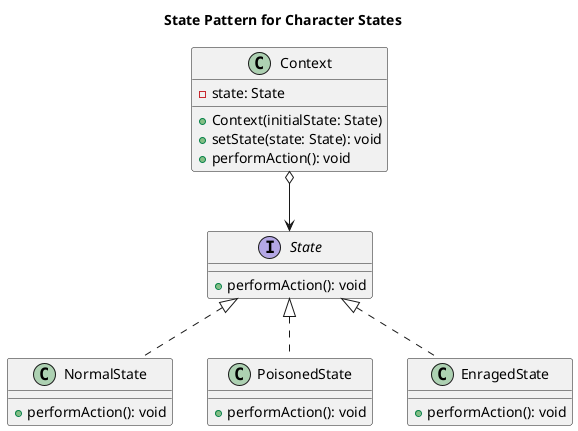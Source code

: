 @startuml
title State Pattern for Character States

class Context {
    - state: State
    + Context(initialState: State)
    + setState(state: State): void
    + performAction(): void
}

interface State {
    + performAction(): void
}

class NormalState implements State {
    + performAction(): void
}

class PoisonedState implements State {
    + performAction(): void
}

class EnragedState implements State {
    + performAction(): void
}

Context o--> State

@enduml
